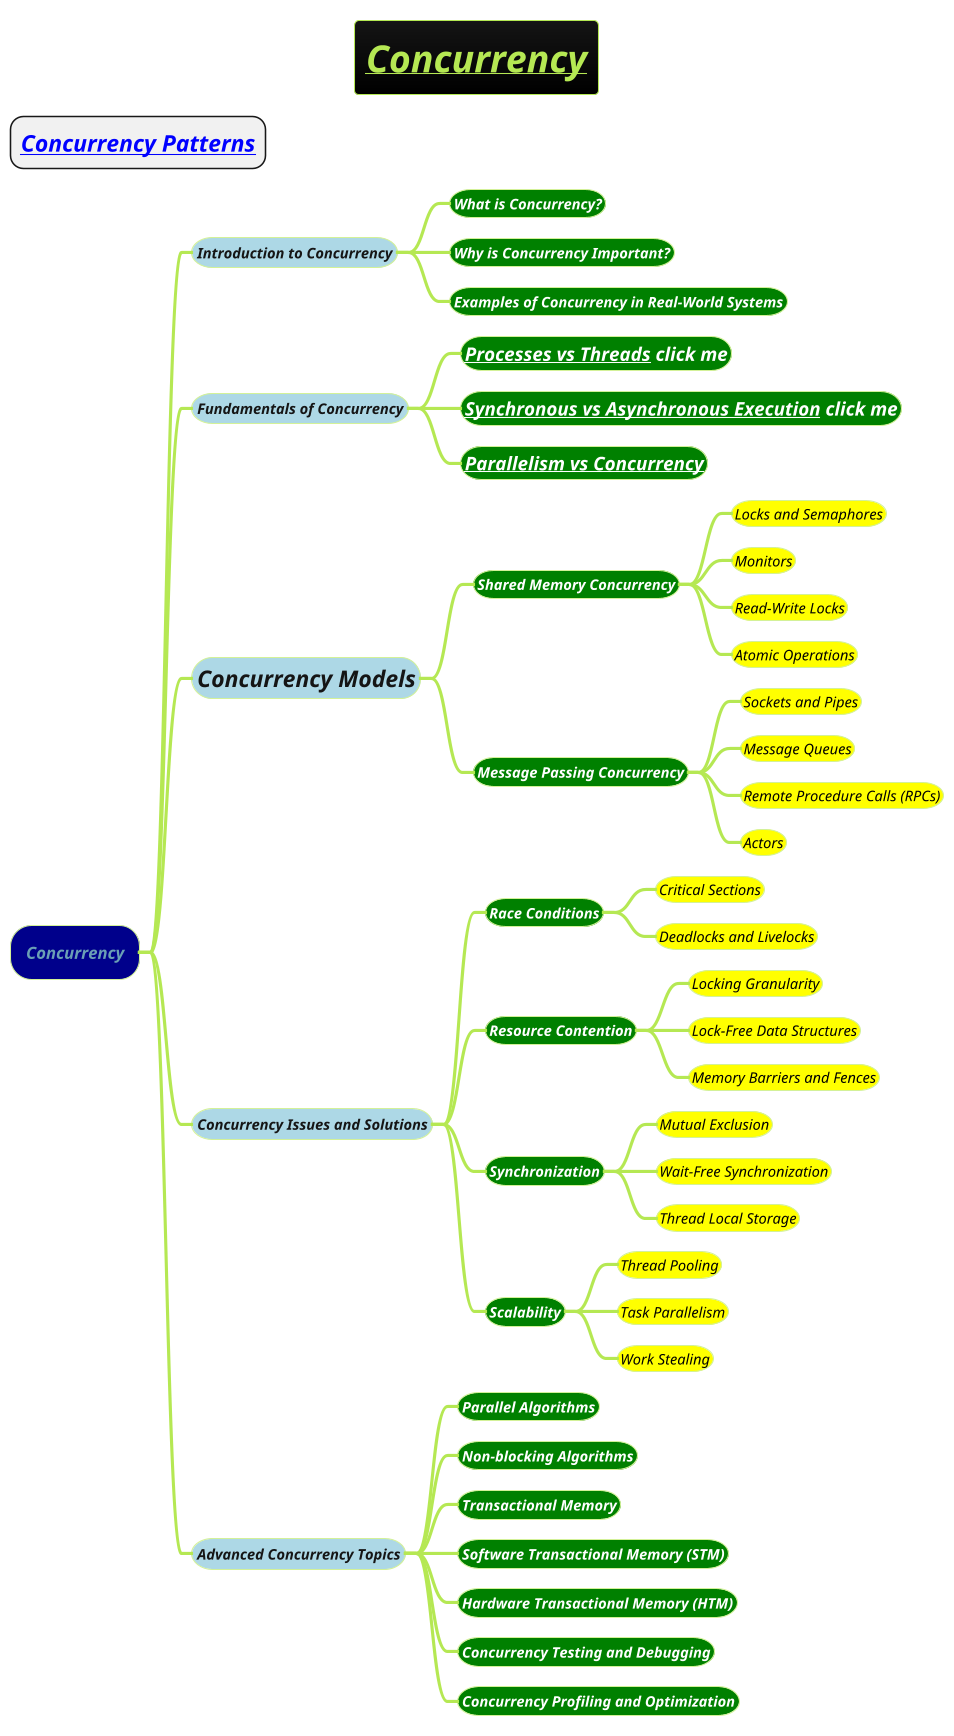 @startmindmap
title =<i><b><u>Concurrency
* =<i>[[Concurrency-Patterns.puml Concurrency Patterns]]
!theme hacker

*[#darkblue] <i>Concurrency
**[#lightblue] <i><color #blac><size:14>Introduction to Concurrency
***[#green] <b><i><color #white><size:14>What is Concurrency?
***[#green] <b><i><color #white><size:14>Why is Concurrency Important?
***[#green] <b><i><color #white><size:14>Examples of Concurrency in Real-World Systems
**[#lightblue] <i><color #blac><size:14>Fundamentals of Concurrency
***[#green] <b><i><color #white><size:18>[[docs/3-programming-languages/Venkat-Subramaniam/Threads.puml Processes vs Threads]] click me
***[#green] <b><i><color #white><size:18>[[docs/3-programming-languages/Venkat-Subramaniam/gif/synchronous-vs-asynchronous.adoc Synchronous vs Asynchronous Execution]] click me
***[#green] <b><i><color #white><size:18>[[docs/3-programming-languages/Venkat-Subramaniam/gif/Multi-threading-vs-Multi-processing-programming.adoc Parallelism vs Concurrency]]
**[#lightblue] <i><color #blac><size:22>Concurrency Models
***[#green] <b><i><color #white><size:14>Shared Memory Concurrency
****[#yellow] <i><color #black><size:14>Locks and Semaphores
****[#yellow] <i><color #black><size:14>Monitors
****[#yellow] <i><color #black><size:14>Read-Write Locks
****[#yellow] <i><color #black><size:14>Atomic Operations
***[#green] <b><i><color #white><size:14>Message Passing Concurrency
****[#yellow] <i><color #black><size:14>Sockets and Pipes
****[#yellow] <i><color #black><size:14>Message Queues
****[#yellow] <i><color #black><size:14>Remote Procedure Calls (RPCs)
****[#yellow] <i><color #black><size:14>Actors
**[#lightblue] <i><color #blac><size:14>Concurrency Issues and Solutions
***[#green] <b><i><color #white><size:14>Race Conditions
****[#yellow] <i><color #black><size:14>Critical Sections
****[#yellow] <i><color #black><size:14>Deadlocks and Livelocks
***[#green] <b><i><color #white><size:14>Resource Contention
****[#yellow] <i><color #black><size:14>Locking Granularity
****[#yellow] <i><color #black><size:14>Lock-Free Data Structures
****[#yellow] <i><color #black><size:14>Memory Barriers and Fences
***[#green] <b><i><color #white><size:14>Synchronization
****[#yellow] <i><color #black><size:14>Mutual Exclusion
****[#yellow] <i><color #black><size:14>Wait-Free Synchronization
****[#yellow] <i><color #black><size:14>Thread Local Storage
***[#green] <b><i><color #white><size:14>Scalability
****[#yellow] <i><color #black><size:14>Thread Pooling
****[#yellow] <i><color #black><size:14>Task Parallelism
****[#yellow] <i><color #black><size:14>Work Stealing
**[#lightblue] <i><color #blac><size:14>Advanced Concurrency Topics
***[#green] <b><i><color #white><size:14>Parallel Algorithms
***[#green] <b><i><color #white><size:14>Non-blocking Algorithms
***[#green] <b><i><color #white><size:14>Transactional Memory
***[#green] <b><i><color #white><size:14>Software Transactional Memory (STM)
***[#green] <b><i><color #white><size:14>Hardware Transactional Memory (HTM)
***[#green] <b><i><color #white><size:14>Concurrency Testing and Debugging
***[#green] <b><i><color #white><size:14>Concurrency Profiling and Optimization
@endmindmap

